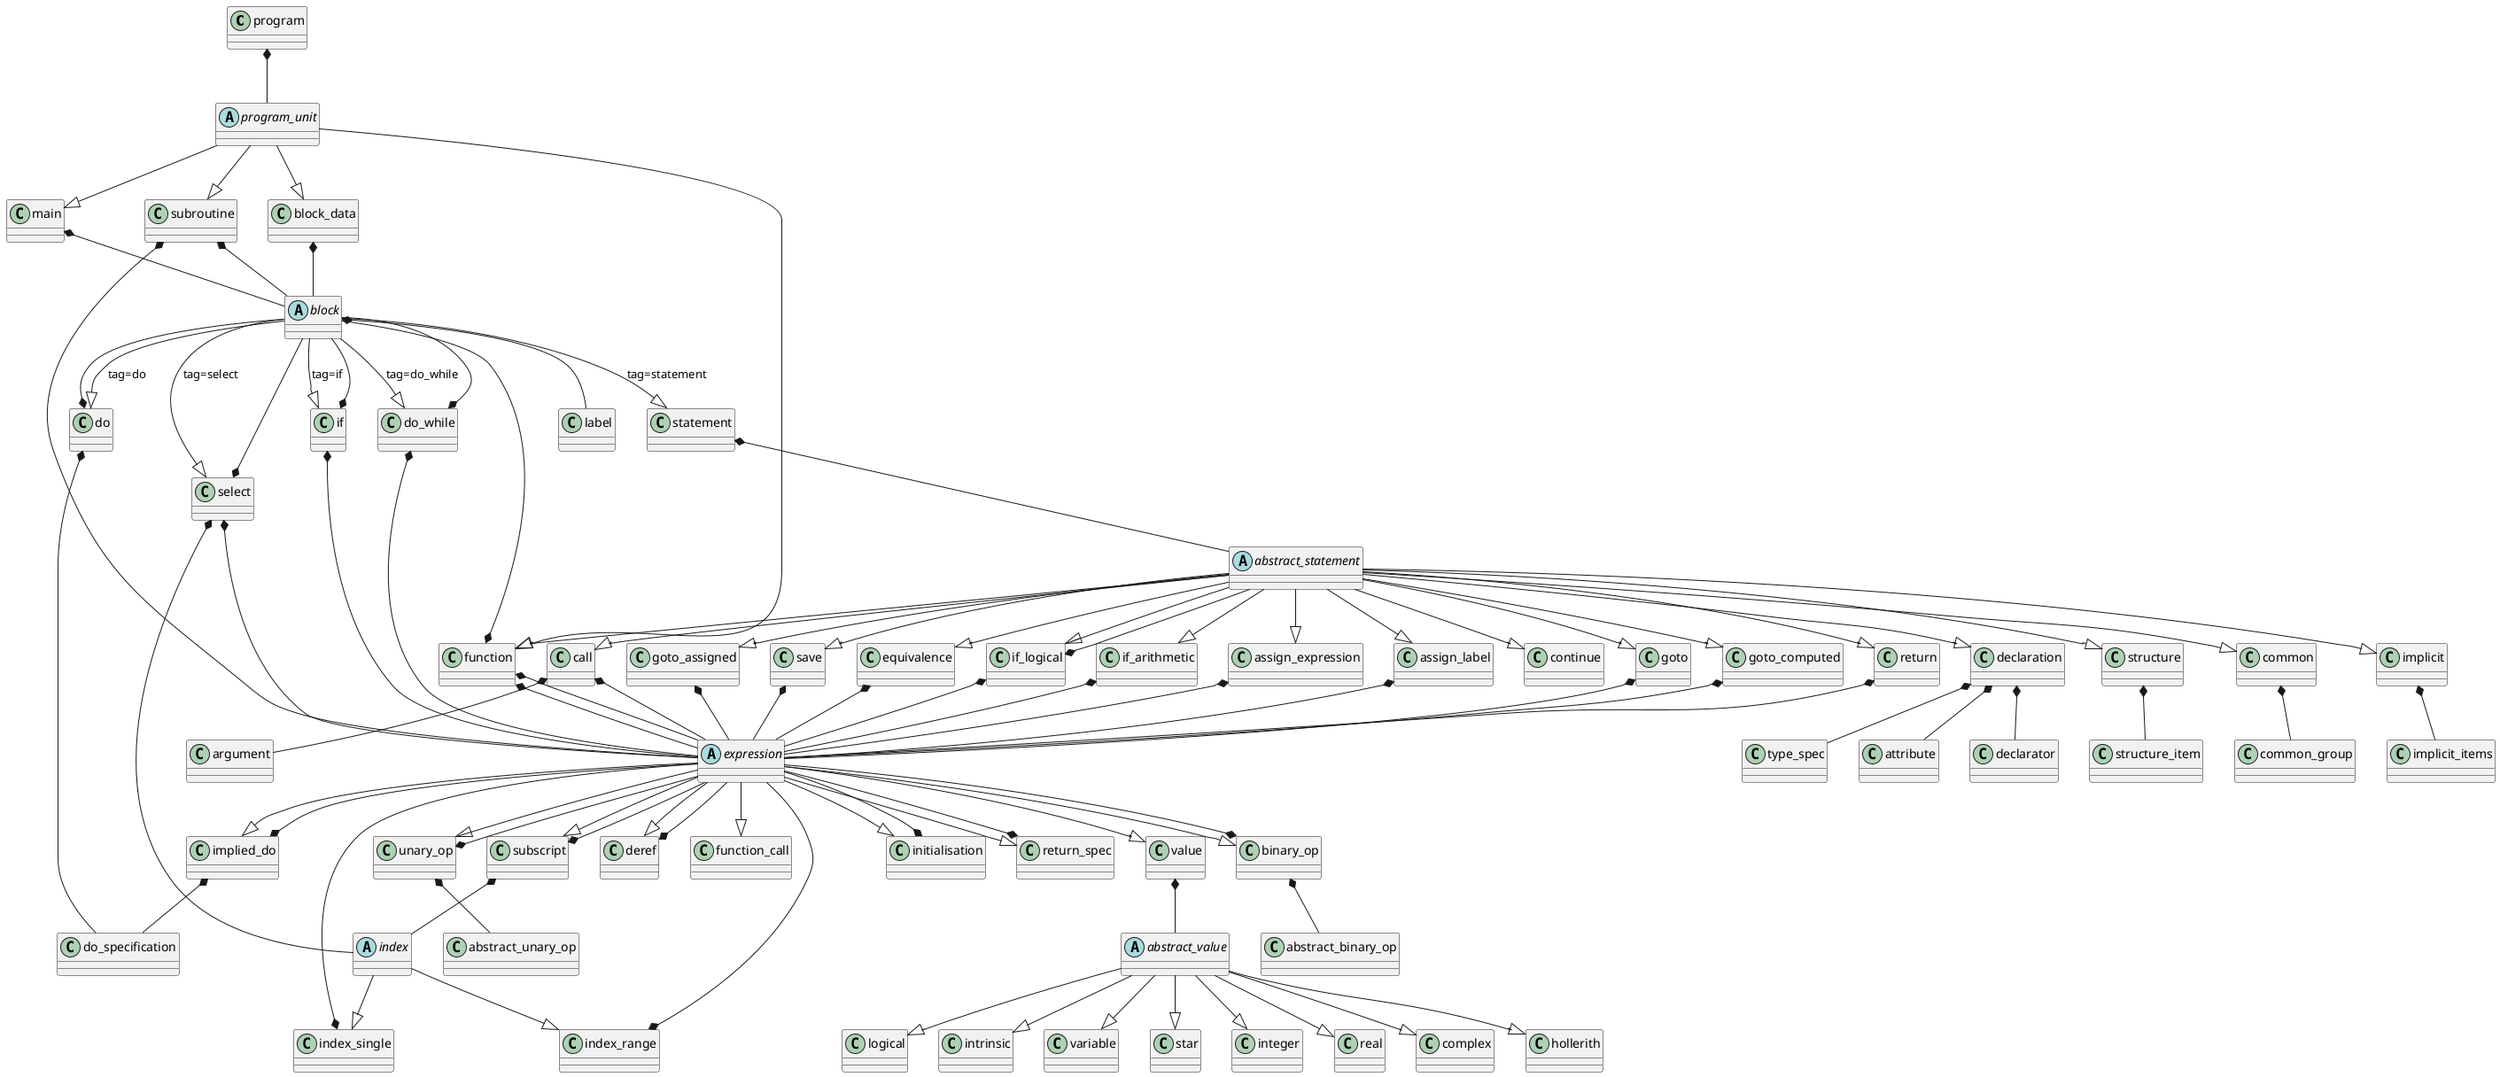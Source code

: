 @startuml

program *-- program_unit

abstract class program_unit
program_unit --|> main
program_unit --|> subroutine
program_unit --|> function
program_unit --|> block_data

main *-- block
subroutine *-- block
subroutine *-- expression
function *-- block
function *-- expression
block_data *--block

abstract class block
block --|> statement : tag=statement
block --|> if : tag=if
block --|> select : tag=select
block --|> do : tag=do
block --|> do_while : tag=do_while

block *-- label

statement *-- abstract_statement

if *-- expression
if *-- block

select *-- expression
select *-- block
select *-- index

do *-- do_specification
do *-- block

do_while *-- expression
do_while *-- block

abstract class abstract_statement
abstract_statement --|> declaration
abstract_statement --|> structure
abstract_statement --|> save
abstract_statement --|> common
abstract_statement --|> equivalence
abstract_statement --|> implicit
abstract_statement --|> if_logical
abstract_statement --|> if_arithmetic
abstract_statement --|> function
abstract_statement --|> assign_expression
abstract_statement --|> assign_label
abstract_statement --|> goto
abstract_statement --|> goto_assigned
abstract_statement --|> goto_computed
abstract_statement --|> call
abstract_statement --|> return
abstract_statement --|> continue

declaration *-- type_spec
declaration *-- attribute
declaration *-- declarator

structure *-- structure_item
save *-- expression
common *-- common_group
equivalence *-- expression
implicit *-- implicit_items
if_logical *-- expression
if_logical *-- abstract_statement
if_arithmetic *-- expression
function *-- expression
assign_expression *-- expression
assign_label *-- expression
goto *-- expression
goto_assigned *-- expression
goto_computed *-- expression
call *-- expression
call *-- argument
return *-- expression

abstract class expression
expression --|> value
expression --|> binary_op
expression --|> unary_op
expression --|> subscript
expression --|> deref
expression --|> function_call
expression --|> implied_do
expression --|> initialisation
expression --|> return_spec

value *-- abstract_value
binary_op *-- abstract_binary_op
binary_op *-- expression
unary_op *-- abstract_unary_op
unary_op *-- expression
subscript *-- expression
subscript *-- index
deref *-- expression
implied_do *-- do_specification
implied_do *-- expression
initialisation *-- expression
return_spec *-- expression

abstract class index
index --|> index_single
index --|> index_range

index_single *-- expression
index_range *-- expression

abstract class abstract_value
abstract_value --|> integer
abstract_value --|> real
abstract_value --|> complex
abstract_value --|> hollerith
abstract_value --|> logical
abstract_value --|> intrinsic
abstract_value --|> variable
abstract_value --|> star


@enduml

statement --|> dimension
statement --|> pointer
statement --|> data
statement --|> automatic
statement --|> parameter
statement --|> external
statement --|> intrinsic
statement --|> dimension
statement --|> pointer
statement --|> data
statement --|> automatic
statement --|> parameter
statement --|> external
statement --|> intrinsic
statement --|> entry
statement --|> include
statement --|> cycle
statement --|> exit
statement --|> end_do
statement --|> stop
statement --|> pause
statement --|> read
statement --|> write
statement --|> print
statement --|> type
statement --|> open
statement --|> close
statement --|> inquire
statement --|> rewind
statement --|> backspace
statement --|> endfile

```
statement
  ::= { "tag": "declaration", "type": type_spec, "attributes": [attribute]?, "declarators": [declarator] }
   |  { "tag": "structure", "name": string, "fields": [structure_item] }
   |  { "tag": "save", "variables": [expression]? }
   |  { "tag": "dimension", "declarators": [declarator] }
   |  { "tag": "pointer", "declarators": [declarator] }
   |  { "tag": "data", "data_groups": [data_group] }
   |  { "tag": "automatic", "declarators": [declarator] }
   |  { "tag": "parameter", "declarators": [declarator] }
   |  { "tag": "external", "arguments": [expression] }
   |  { "tag": "intrinsic", "arguments": [expression] }
   |  { "tag": "common", "common_groups": [common_group] }
   |  { "tag": "equivalence", "groups": [[expression]] }
   |  { "tag": "implicit", "implicit_items": [implicit_items]? }
   |  { "tag": "entry", "name": expression, "arguments": [expression]? }
   |  { "tag": "include", "path": expression, "blocks": [block]? }
   |  { "tag": "cycle" }
   |  { "tag": "exit" }
   |  { "tag": "if_logical", "condition": expression, "statement": statement }
   |  { "tag": "if_arithmetic", "expression": expression, "less": expression, "equal": expression, "greater": expression }
   |  { "tag": "function", "name": expression, "arguments": [expression], "body": expression }
   |  { "tag": "assign_expression", "target": expression, "expression": expression }
   |  { "tag": "assign_label", "target": expression, "label": expression }
   |  { "tag": "goto", "target": expression }
   |  { "tag": "goto_assigned", "target": expression, "labels": [expression]? }
   |  { "tag": "goto_computed", "target": expression, "labels": [expression] }
   |  { "tag": "call", "function": expression, "arguments": [argument]? }
   |  { "tag": "return", "target": expression? }
   |  { "tag": "continue" }
   |  { "tag": "end_do" }
   |  { "tag": "stop", "message": expression? }
   |  { "tag": "pause", "message": expression? }
   |  { "tag": "read", "format": ([control_pair] | expression), "arguments": [expression]? }
   |  { "tag": "write", "format": [control_pair], "arguments": [expression]? }
   |  { "tag": "print", "format": expression, "arguments": [expression]? }
   |  { "tag": "type", "format": expression, "arguments": [expression]? }
   |  { "tag": "open", "specification": [control_pair] }
   |  { "tag": "close", "specification": [control_pair] }
   |  { "tag": "inquire", "specification": [control_pair] }
   |  { "tag": "rewind", "specification": ([control_pair] | expression) }
   |  { "tag": "backspace", "specification": ([control_pair] | expression) }
   |  { "tag": "endfile", "specification": ([control_pair] | expression) }
```

- NOTE: the `end_do` statement should be treated like the `continue`
  statement, ie a no-op. The reason it exists is that the do-block
  grouping transformation does not remove `end_do` statements that have
  a label, so

  ```
      do 10 i = 1,10
        x = x + 1
  10  end do
  ```
  
  would be parsed into the following two blocks
  
  ```
  [ 
    { "tag": "do", ... },
    { "tag": "statement, "statement": {"tag": "end_do"}}
  ]
  ```
  
  rather than a single `do` block. We could tweak the transformation to
  swallow the `end_do` statement as it would if the `end do` weren't
  labeled, but according to
  [Sun](https://docs.oracle.com/cd/E19957-01/805-4939/6j4m0vn8c/index.html),
  this example is invalid anyway, so perhaps we just want to rewrite the
  `end do` to a `continue` instead.

```
argument ::= { "name": string?, "expression": expression }
```

```
attribute
  ::= { "tag": "parameter" }
   |  { "tag": "dimension", "dimensions": [dimension_declarator] }
   |  { "tag": "external" }
   |  { "tag": "pointer" }
   |  { "tag": "save" }
```

```
control_pair
  ::= { "name": string?, "expression": expression }
```

```
implicit_items
  ::= { "type": type_spec, "items": [implicit_item] }
```

```
implicit_item
  ::= { "tag": "implicit_char", "char": string }
   |  { "tag": "implicit_range", "lower": string, "upper": string }
```

```
common_group
  ::= { "name": expression?, "expressions": [expression] }
```

```
data_group
  ::= { "names": [expression], "initializers": [expression]}
```

```
structure_item
  ::= { "tag": "fields", "type": type_spec, "attributes": [attribute]?, "declarators": [declarator] }
   |  { "tag": "union", "maps": [union_map] }
```

```
union_map
  ::= { "fields": [structure_item] }
```

```
do_specification
  ::= { "initial": statement, "limit": expression, "increment": expression? }
```

```
expression
  ::= { "tag": "value", "value": value }
   |  { "tag": "binary_op", "binary_op": binary_op, "left": expression, "right": expression }
   |  { "tag": "unary_op", "unary_op": unary_op, "expression": expression }
   |  { "tag": "subscript", "expression": expression, "indices": [index] }
   |  { "tag": "deref", "expression": expression, "field": expression }
   |  { "tag": "function_call", "function": expression, "arguments": [argument]? }
   |  { "tag": "implied_do", "do_spec": do_specification, "expressions": [expression] }
   |  { "tag": "initialisation", "expressions": [expression] }
   |  { "tag": "return_spec", "target": expression }
```

```
index
  ::= { "tag": "index_single", "index": expression }
   |  { "tag": "index_range", "lower": expression?, "upper": expression?, "stride": expression? }
```

```
# no span
value
  ::= { "tag": "integer", "value": string }
   |  { "tag": "real", "value": string }
   |  { "tag": "complex", "real": string, "imaginary": string }
   |  { "tag": "hollerith", "value": string }
   |  { "tag": "logical", "value": string }
   |  { "tag": "intrinsic", "value": string }
   |  { "tag": "variable", "value": string }
   |  { "tag": "star" }
```

- NOTE: the `star` value is used is many places where the `*` literal
  appears, e.g. to declare an assumed-length array with `integer arr(*)`.

```
declarator
  ::= { "tag": "decl_variable", "variable": expresison, "length": expression?, "initial": expression? }
   |  { "tag": "decl_array", "array": expression, "dimensions": [dimension_declarator], "length": expression?, "initial": expression? }
```

```
dimension_declarator
  ::= { "lower": expression?, "upper": expression? }
```

```
# no span
unary_op
  ::= ("plus" | "minus" | "not")
```

```
# no span
binary_op
  ::= ("+" | "-" | "*" | "/" | "**" | "//" | ">" | ">=" | "<" | "<=" | "==" | "!=" | "or" | "xor" | "and" | "eqv" | "neqv")
```

```
type_spec
  ::= { "base_type": base_type, "selector": selector }
```

```
base_type
  ::= ("integer" | "real" | "double_precision" | "complex" | "double_complex" | "logical" | "character" | "byte" | string)
```

- NOTE: Any string other than those listed above denotes a user-defined `structure`.

```
selector
  ::= { "length": expression?, "kind": expression? }
```

- NOTE: `length` should only be used for `character`s, `kind` indicates the width of the numeric types.

``` 
span ::= "(<start-line>:<start-col>)-(<end-line>:<end-col>)"
```

